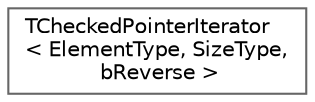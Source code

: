 digraph "Graphical Class Hierarchy"
{
 // INTERACTIVE_SVG=YES
 // LATEX_PDF_SIZE
  bgcolor="transparent";
  edge [fontname=Helvetica,fontsize=10,labelfontname=Helvetica,labelfontsize=10];
  node [fontname=Helvetica,fontsize=10,shape=box,height=0.2,width=0.4];
  rankdir="LR";
  Node0 [id="Node000000",label="TCheckedPointerIterator\l\< ElementType, SizeType,\l bReverse \>",height=0.2,width=0.4,color="grey40", fillcolor="white", style="filled",URL="$da/d1c/structTCheckedPointerIterator.html",tooltip="Pointer-like iterator type for ranged-for loops which checks that the container hasn't been resized d..."];
}
